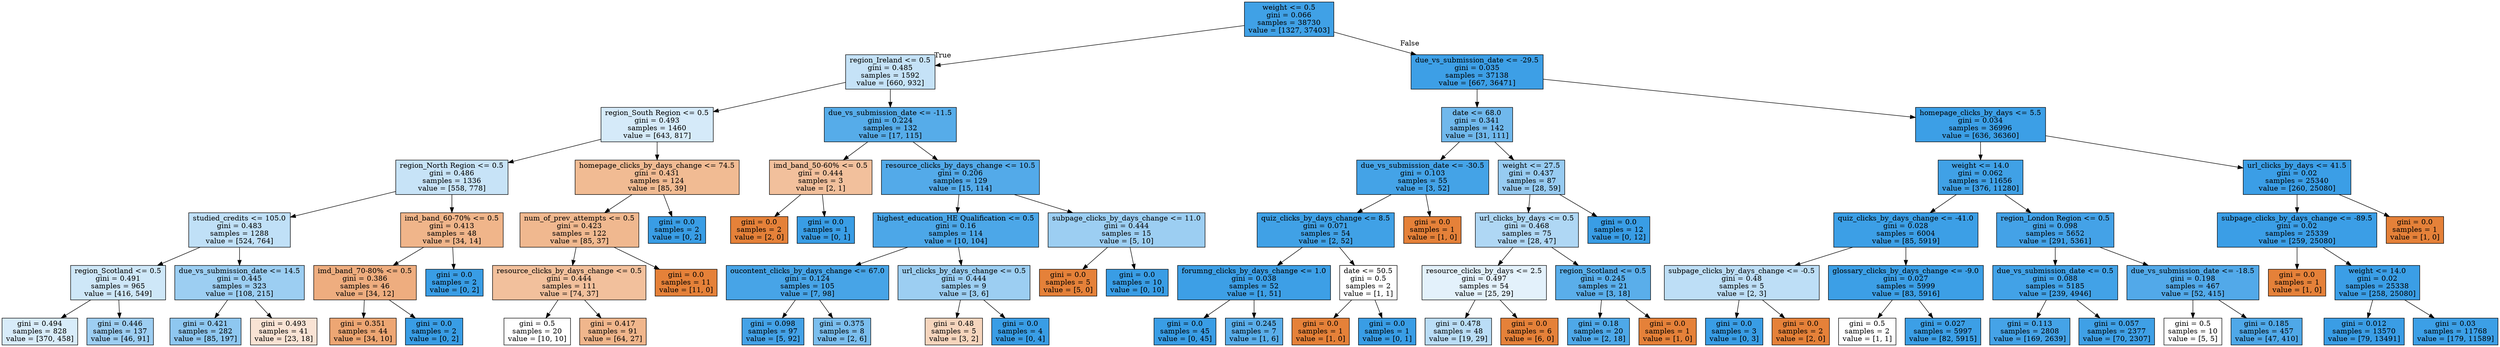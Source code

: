 digraph Tree {
node [shape=box, style="filled", color="black"] ;
0 [label="weight <= 0.5\ngini = 0.066\nsamples = 38730\nvalue = [1327, 37403]", fillcolor="#399de5f6"] ;
1 [label="region_Ireland <= 0.5\ngini = 0.485\nsamples = 1592\nvalue = [660, 932]", fillcolor="#399de54a"] ;
0 -> 1 [labeldistance=2.5, labelangle=45, headlabel="True"] ;
2 [label="region_South Region <= 0.5\ngini = 0.493\nsamples = 1460\nvalue = [643, 817]", fillcolor="#399de536"] ;
1 -> 2 ;
3 [label="region_North Region <= 0.5\ngini = 0.486\nsamples = 1336\nvalue = [558, 778]", fillcolor="#399de548"] ;
2 -> 3 ;
4 [label="studied_credits <= 105.0\ngini = 0.483\nsamples = 1288\nvalue = [524, 764]", fillcolor="#399de550"] ;
3 -> 4 ;
5 [label="region_Scotland <= 0.5\ngini = 0.491\nsamples = 965\nvalue = [416, 549]", fillcolor="#399de53e"] ;
4 -> 5 ;
6 [label="gini = 0.494\nsamples = 828\nvalue = [370, 458]", fillcolor="#399de531"] ;
5 -> 6 ;
7 [label="gini = 0.446\nsamples = 137\nvalue = [46, 91]", fillcolor="#399de57e"] ;
5 -> 7 ;
8 [label="due_vs_submission_date <= 14.5\ngini = 0.445\nsamples = 323\nvalue = [108, 215]", fillcolor="#399de57f"] ;
4 -> 8 ;
9 [label="gini = 0.421\nsamples = 282\nvalue = [85, 197]", fillcolor="#399de591"] ;
8 -> 9 ;
10 [label="gini = 0.493\nsamples = 41\nvalue = [23, 18]", fillcolor="#e5813937"] ;
8 -> 10 ;
11 [label="imd_band_60-70% <= 0.5\ngini = 0.413\nsamples = 48\nvalue = [34, 14]", fillcolor="#e5813996"] ;
3 -> 11 ;
12 [label="imd_band_70-80% <= 0.5\ngini = 0.386\nsamples = 46\nvalue = [34, 12]", fillcolor="#e58139a5"] ;
11 -> 12 ;
13 [label="gini = 0.351\nsamples = 44\nvalue = [34, 10]", fillcolor="#e58139b4"] ;
12 -> 13 ;
14 [label="gini = 0.0\nsamples = 2\nvalue = [0, 2]", fillcolor="#399de5ff"] ;
12 -> 14 ;
15 [label="gini = 0.0\nsamples = 2\nvalue = [0, 2]", fillcolor="#399de5ff"] ;
11 -> 15 ;
16 [label="homepage_clicks_by_days_change <= 74.5\ngini = 0.431\nsamples = 124\nvalue = [85, 39]", fillcolor="#e581398a"] ;
2 -> 16 ;
17 [label="num_of_prev_attempts <= 0.5\ngini = 0.423\nsamples = 122\nvalue = [85, 37]", fillcolor="#e5813990"] ;
16 -> 17 ;
18 [label="resource_clicks_by_days_change <= 0.5\ngini = 0.444\nsamples = 111\nvalue = [74, 37]", fillcolor="#e581397f"] ;
17 -> 18 ;
19 [label="gini = 0.5\nsamples = 20\nvalue = [10, 10]", fillcolor="#e5813900"] ;
18 -> 19 ;
20 [label="gini = 0.417\nsamples = 91\nvalue = [64, 27]", fillcolor="#e5813993"] ;
18 -> 20 ;
21 [label="gini = 0.0\nsamples = 11\nvalue = [11, 0]", fillcolor="#e58139ff"] ;
17 -> 21 ;
22 [label="gini = 0.0\nsamples = 2\nvalue = [0, 2]", fillcolor="#399de5ff"] ;
16 -> 22 ;
23 [label="due_vs_submission_date <= -11.5\ngini = 0.224\nsamples = 132\nvalue = [17, 115]", fillcolor="#399de5d9"] ;
1 -> 23 ;
24 [label="imd_band_50-60% <= 0.5\ngini = 0.444\nsamples = 3\nvalue = [2, 1]", fillcolor="#e581397f"] ;
23 -> 24 ;
25 [label="gini = 0.0\nsamples = 2\nvalue = [2, 0]", fillcolor="#e58139ff"] ;
24 -> 25 ;
26 [label="gini = 0.0\nsamples = 1\nvalue = [0, 1]", fillcolor="#399de5ff"] ;
24 -> 26 ;
27 [label="resource_clicks_by_days_change <= 10.5\ngini = 0.206\nsamples = 129\nvalue = [15, 114]", fillcolor="#399de5dd"] ;
23 -> 27 ;
28 [label="highest_education_HE Qualification <= 0.5\ngini = 0.16\nsamples = 114\nvalue = [10, 104]", fillcolor="#399de5e6"] ;
27 -> 28 ;
29 [label="oucontent_clicks_by_days_change <= 67.0\ngini = 0.124\nsamples = 105\nvalue = [7, 98]", fillcolor="#399de5ed"] ;
28 -> 29 ;
30 [label="gini = 0.098\nsamples = 97\nvalue = [5, 92]", fillcolor="#399de5f1"] ;
29 -> 30 ;
31 [label="gini = 0.375\nsamples = 8\nvalue = [2, 6]", fillcolor="#399de5aa"] ;
29 -> 31 ;
32 [label="url_clicks_by_days_change <= 0.5\ngini = 0.444\nsamples = 9\nvalue = [3, 6]", fillcolor="#399de57f"] ;
28 -> 32 ;
33 [label="gini = 0.48\nsamples = 5\nvalue = [3, 2]", fillcolor="#e5813955"] ;
32 -> 33 ;
34 [label="gini = 0.0\nsamples = 4\nvalue = [0, 4]", fillcolor="#399de5ff"] ;
32 -> 34 ;
35 [label="subpage_clicks_by_days_change <= 11.0\ngini = 0.444\nsamples = 15\nvalue = [5, 10]", fillcolor="#399de57f"] ;
27 -> 35 ;
36 [label="gini = 0.0\nsamples = 5\nvalue = [5, 0]", fillcolor="#e58139ff"] ;
35 -> 36 ;
37 [label="gini = 0.0\nsamples = 10\nvalue = [0, 10]", fillcolor="#399de5ff"] ;
35 -> 37 ;
38 [label="due_vs_submission_date <= -29.5\ngini = 0.035\nsamples = 37138\nvalue = [667, 36471]", fillcolor="#399de5fa"] ;
0 -> 38 [labeldistance=2.5, labelangle=-45, headlabel="False"] ;
39 [label="date <= 68.0\ngini = 0.341\nsamples = 142\nvalue = [31, 111]", fillcolor="#399de5b8"] ;
38 -> 39 ;
40 [label="due_vs_submission_date <= -30.5\ngini = 0.103\nsamples = 55\nvalue = [3, 52]", fillcolor="#399de5f0"] ;
39 -> 40 ;
41 [label="quiz_clicks_by_days_change <= 8.5\ngini = 0.071\nsamples = 54\nvalue = [2, 52]", fillcolor="#399de5f5"] ;
40 -> 41 ;
42 [label="forumng_clicks_by_days_change <= 1.0\ngini = 0.038\nsamples = 52\nvalue = [1, 51]", fillcolor="#399de5fa"] ;
41 -> 42 ;
43 [label="gini = 0.0\nsamples = 45\nvalue = [0, 45]", fillcolor="#399de5ff"] ;
42 -> 43 ;
44 [label="gini = 0.245\nsamples = 7\nvalue = [1, 6]", fillcolor="#399de5d4"] ;
42 -> 44 ;
45 [label="date <= 50.5\ngini = 0.5\nsamples = 2\nvalue = [1, 1]", fillcolor="#e5813900"] ;
41 -> 45 ;
46 [label="gini = 0.0\nsamples = 1\nvalue = [1, 0]", fillcolor="#e58139ff"] ;
45 -> 46 ;
47 [label="gini = 0.0\nsamples = 1\nvalue = [0, 1]", fillcolor="#399de5ff"] ;
45 -> 47 ;
48 [label="gini = 0.0\nsamples = 1\nvalue = [1, 0]", fillcolor="#e58139ff"] ;
40 -> 48 ;
49 [label="weight <= 27.5\ngini = 0.437\nsamples = 87\nvalue = [28, 59]", fillcolor="#399de586"] ;
39 -> 49 ;
50 [label="url_clicks_by_days <= 0.5\ngini = 0.468\nsamples = 75\nvalue = [28, 47]", fillcolor="#399de567"] ;
49 -> 50 ;
51 [label="resource_clicks_by_days <= 2.5\ngini = 0.497\nsamples = 54\nvalue = [25, 29]", fillcolor="#399de523"] ;
50 -> 51 ;
52 [label="gini = 0.478\nsamples = 48\nvalue = [19, 29]", fillcolor="#399de558"] ;
51 -> 52 ;
53 [label="gini = 0.0\nsamples = 6\nvalue = [6, 0]", fillcolor="#e58139ff"] ;
51 -> 53 ;
54 [label="region_Scotland <= 0.5\ngini = 0.245\nsamples = 21\nvalue = [3, 18]", fillcolor="#399de5d4"] ;
50 -> 54 ;
55 [label="gini = 0.18\nsamples = 20\nvalue = [2, 18]", fillcolor="#399de5e3"] ;
54 -> 55 ;
56 [label="gini = 0.0\nsamples = 1\nvalue = [1, 0]", fillcolor="#e58139ff"] ;
54 -> 56 ;
57 [label="gini = 0.0\nsamples = 12\nvalue = [0, 12]", fillcolor="#399de5ff"] ;
49 -> 57 ;
58 [label="homepage_clicks_by_days <= 5.5\ngini = 0.034\nsamples = 36996\nvalue = [636, 36360]", fillcolor="#399de5fb"] ;
38 -> 58 ;
59 [label="weight <= 14.0\ngini = 0.062\nsamples = 11656\nvalue = [376, 11280]", fillcolor="#399de5f6"] ;
58 -> 59 ;
60 [label="quiz_clicks_by_days_change <= -41.0\ngini = 0.028\nsamples = 6004\nvalue = [85, 5919]", fillcolor="#399de5fb"] ;
59 -> 60 ;
61 [label="subpage_clicks_by_days_change <= -0.5\ngini = 0.48\nsamples = 5\nvalue = [2, 3]", fillcolor="#399de555"] ;
60 -> 61 ;
62 [label="gini = 0.0\nsamples = 3\nvalue = [0, 3]", fillcolor="#399de5ff"] ;
61 -> 62 ;
63 [label="gini = 0.0\nsamples = 2\nvalue = [2, 0]", fillcolor="#e58139ff"] ;
61 -> 63 ;
64 [label="glossary_clicks_by_days_change <= -9.0\ngini = 0.027\nsamples = 5999\nvalue = [83, 5916]", fillcolor="#399de5fb"] ;
60 -> 64 ;
65 [label="gini = 0.5\nsamples = 2\nvalue = [1, 1]", fillcolor="#e5813900"] ;
64 -> 65 ;
66 [label="gini = 0.027\nsamples = 5997\nvalue = [82, 5915]", fillcolor="#399de5fb"] ;
64 -> 66 ;
67 [label="region_London Region <= 0.5\ngini = 0.098\nsamples = 5652\nvalue = [291, 5361]", fillcolor="#399de5f1"] ;
59 -> 67 ;
68 [label="due_vs_submission_date <= 0.5\ngini = 0.088\nsamples = 5185\nvalue = [239, 4946]", fillcolor="#399de5f3"] ;
67 -> 68 ;
69 [label="gini = 0.113\nsamples = 2808\nvalue = [169, 2639]", fillcolor="#399de5ef"] ;
68 -> 69 ;
70 [label="gini = 0.057\nsamples = 2377\nvalue = [70, 2307]", fillcolor="#399de5f7"] ;
68 -> 70 ;
71 [label="due_vs_submission_date <= -18.5\ngini = 0.198\nsamples = 467\nvalue = [52, 415]", fillcolor="#399de5df"] ;
67 -> 71 ;
72 [label="gini = 0.5\nsamples = 10\nvalue = [5, 5]", fillcolor="#e5813900"] ;
71 -> 72 ;
73 [label="gini = 0.185\nsamples = 457\nvalue = [47, 410]", fillcolor="#399de5e2"] ;
71 -> 73 ;
74 [label="url_clicks_by_days <= 41.5\ngini = 0.02\nsamples = 25340\nvalue = [260, 25080]", fillcolor="#399de5fc"] ;
58 -> 74 ;
75 [label="subpage_clicks_by_days_change <= -89.5\ngini = 0.02\nsamples = 25339\nvalue = [259, 25080]", fillcolor="#399de5fc"] ;
74 -> 75 ;
76 [label="gini = 0.0\nsamples = 1\nvalue = [1, 0]", fillcolor="#e58139ff"] ;
75 -> 76 ;
77 [label="weight <= 14.0\ngini = 0.02\nsamples = 25338\nvalue = [258, 25080]", fillcolor="#399de5fc"] ;
75 -> 77 ;
78 [label="gini = 0.012\nsamples = 13570\nvalue = [79, 13491]", fillcolor="#399de5fe"] ;
77 -> 78 ;
79 [label="gini = 0.03\nsamples = 11768\nvalue = [179, 11589]", fillcolor="#399de5fb"] ;
77 -> 79 ;
80 [label="gini = 0.0\nsamples = 1\nvalue = [1, 0]", fillcolor="#e58139ff"] ;
74 -> 80 ;
}